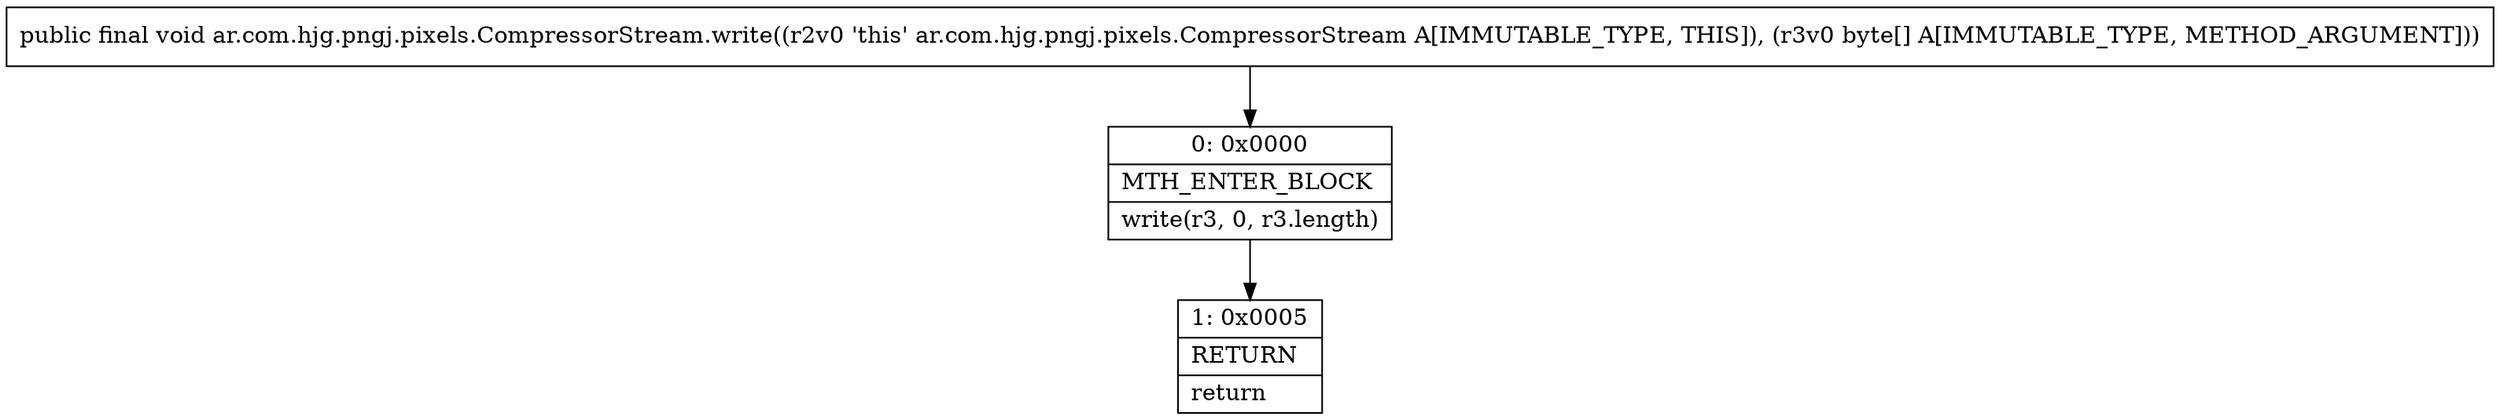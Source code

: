 digraph "CFG forar.com.hjg.pngj.pixels.CompressorStream.write([B)V" {
Node_0 [shape=record,label="{0\:\ 0x0000|MTH_ENTER_BLOCK\l|write(r3, 0, r3.length)\l}"];
Node_1 [shape=record,label="{1\:\ 0x0005|RETURN\l|return\l}"];
MethodNode[shape=record,label="{public final void ar.com.hjg.pngj.pixels.CompressorStream.write((r2v0 'this' ar.com.hjg.pngj.pixels.CompressorStream A[IMMUTABLE_TYPE, THIS]), (r3v0 byte[] A[IMMUTABLE_TYPE, METHOD_ARGUMENT])) }"];
MethodNode -> Node_0;
Node_0 -> Node_1;
}


